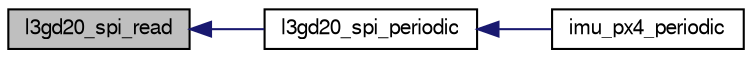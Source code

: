 digraph "l3gd20_spi_read"
{
  edge [fontname="FreeSans",fontsize="10",labelfontname="FreeSans",labelfontsize="10"];
  node [fontname="FreeSans",fontsize="10",shape=record];
  rankdir="LR";
  Node1 [label="l3gd20_spi_read",height=0.2,width=0.4,color="black", fillcolor="grey75", style="filled", fontcolor="black"];
  Node1 -> Node2 [dir="back",color="midnightblue",fontsize="10",style="solid",fontname="FreeSans"];
  Node2 [label="l3gd20_spi_periodic",height=0.2,width=0.4,color="black", fillcolor="white", style="filled",URL="$l3gd20__spi_8h.html#a3d5961070c05aa8b0d38ea18b1dcb3cf",tooltip="convenience function: read or start configuration if not already initialized "];
  Node2 -> Node3 [dir="back",color="midnightblue",fontsize="10",style="solid",fontname="FreeSans"];
  Node3 [label="imu_px4_periodic",height=0.2,width=0.4,color="black", fillcolor="white", style="filled",URL="$imu__px4fmu__v2_84_8h.html#a89ba24ff1ce9be73bca621cda73b46f5"];
}
